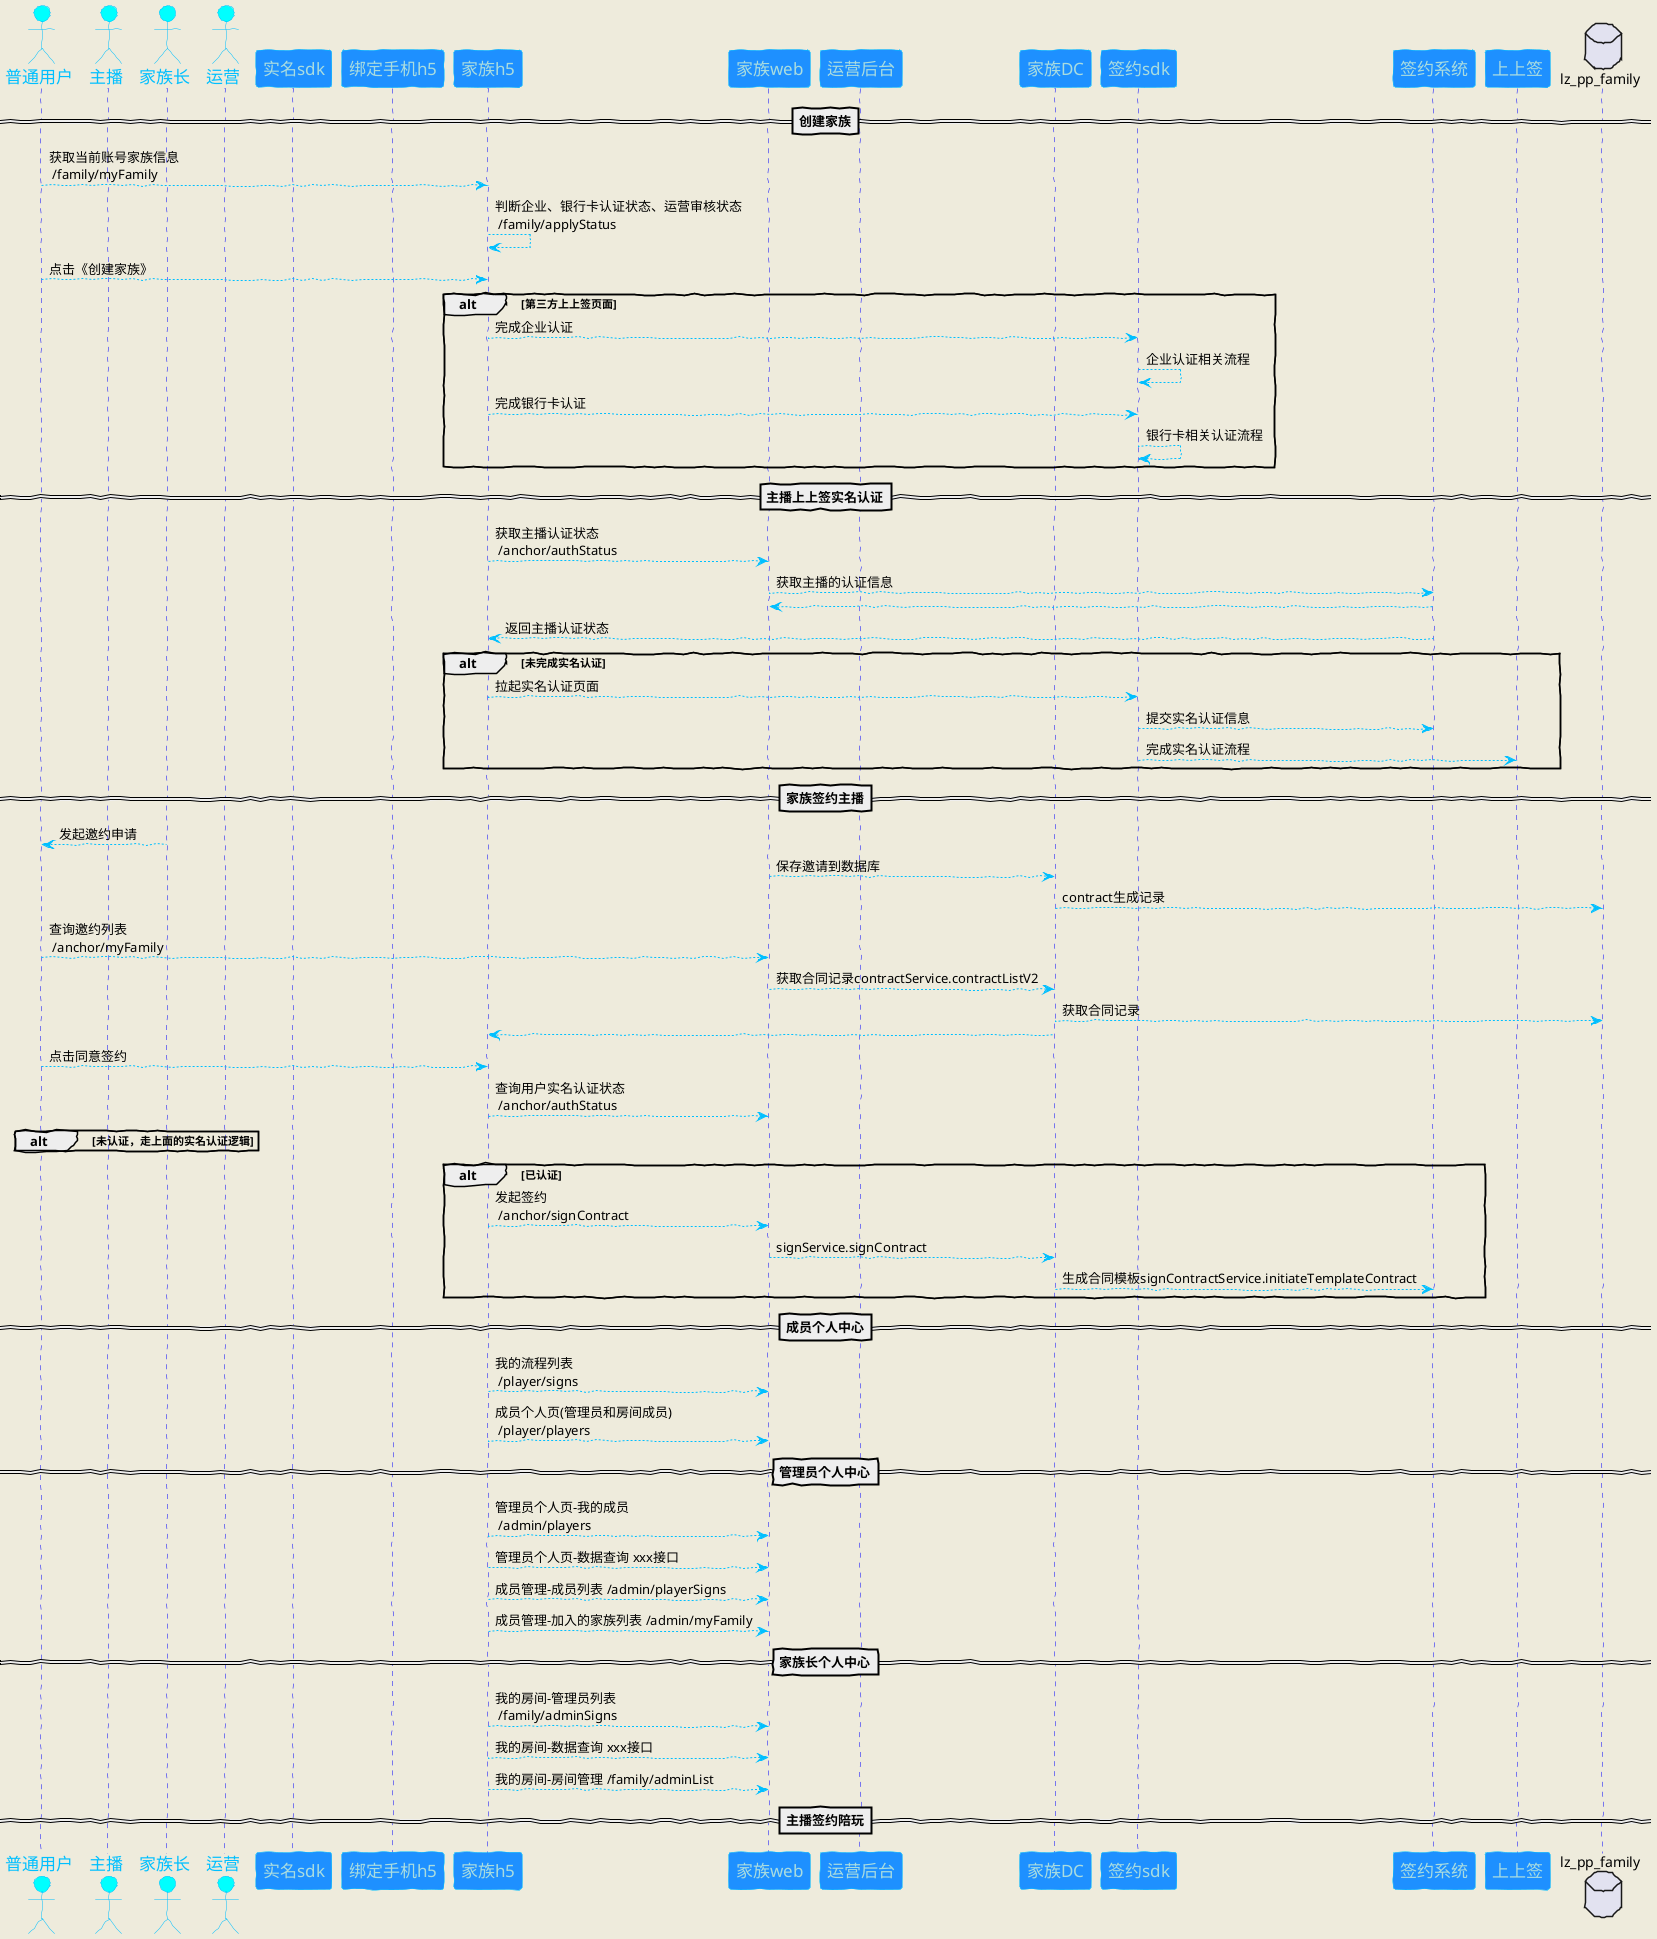@startuml
skinparam backgroundColor #EEEBDC
skinparam handwritten true
skinparam sequence {
ArrowColor DeepSkyBlue
ActorBorderColor DeepSkyBlue
LifeLineBorderColor blue
LifeLineBackgroundColor #A9DCDF

ParticipantBorderColor DeepSkyBlue
ParticipantBackgroundColor DodgerBlue
ParticipantFontName Impact
ParticipantFontSize 17
ParticipantFontColor #A9DCDF

ActorBackgroundColor aqua
ActorFontColor DeepSkyBlue
ActorFontSize 17
ActorFontName Aapex
}


actor 普通用户
actor 主播
actor 家族长
actor 运营
participant 实名sdk
participant 绑定手机h5
participant 家族h5
participant 家族web
participant 运营后台
participant 家族DC
participant 签约sdk
participant 签约系统
participant 上上签
database lz_pp_family as 家族数据库

==创建家族==
普通用户 --> 家族h5:获取当前账号家族信息\n /family/myFamily
家族h5 --> 家族h5:判断企业、银行卡认证状态、运营审核状态\n /family/applyStatus
普通用户 --> 家族h5:点击《创建家族》
alt 第三方上上签页面
家族h5 --> 签约sdk:完成企业认证
签约sdk --> 签约sdk:企业认证相关流程
家族h5 --> 签约sdk:完成银行卡认证
签约sdk --> 签约sdk:银行卡相关认证流程
end
==主播上上签实名认证==
家族h5 --> 家族web:获取主播认证状态\n /anchor/authStatus
家族web --> 签约系统:获取主播的认证信息
签约系统-->家族web:
签约系统-->家族h5:返回主播认证状态
alt 未完成实名认证
    家族h5 --> 签约sdk:拉起实名认证页面
    签约sdk --> 签约系统:提交实名认证信息
    签约sdk --> 上上签:完成实名认证流程
end
==家族签约主播==
家族长 --> 普通用户:发起邀约申请
家族web --> 家族DC:保存邀请到数据库
家族DC--> 家族数据库:contract生成记录
普通用户 --> 家族web:查询邀约列表\n /anchor/myFamily
家族web --> 家族DC:获取合同记录contractService.contractListV2
家族DC --> 家族数据库:获取合同记录
家族DC --> 家族h5
普通用户 --> 家族h5:点击同意签约
家族h5 --> 家族web:查询用户实名认证状态\n /anchor/authStatus
alt 未认证，走上面的实名认证逻辑

end
alt 已认证
家族h5 --> 家族web:发起签约\n /anchor/signContract
家族web --> 家族DC:signService.signContract
家族DC --> 签约系统:生成合同模板signContractService.initiateTemplateContract
end
==成员个人中心==
家族h5 --> 家族web:我的流程列表\n /player/signs
家族h5 --> 家族web:成员个人页(管理员和房间成员)\n /player/players
==管理员个人中心==
家族h5 --> 家族web:管理员个人页-我的成员\n /admin/players
家族h5 --> 家族web:管理员个人页-数据查询 xxx接口
家族h5 --> 家族web:成员管理-成员列表 /admin/playerSigns
家族h5 --> 家族web:成员管理-加入的家族列表 /admin/myFamily
==家族长个人中心==
家族h5 --> 家族web:我的房间-管理员列表\n /family/adminSigns
家族h5 --> 家族web:我的房间-数据查询 xxx接口
家族h5 --> 家族web:我的房间-房间管理 /family/adminList
==主播签约陪玩==


@enduml